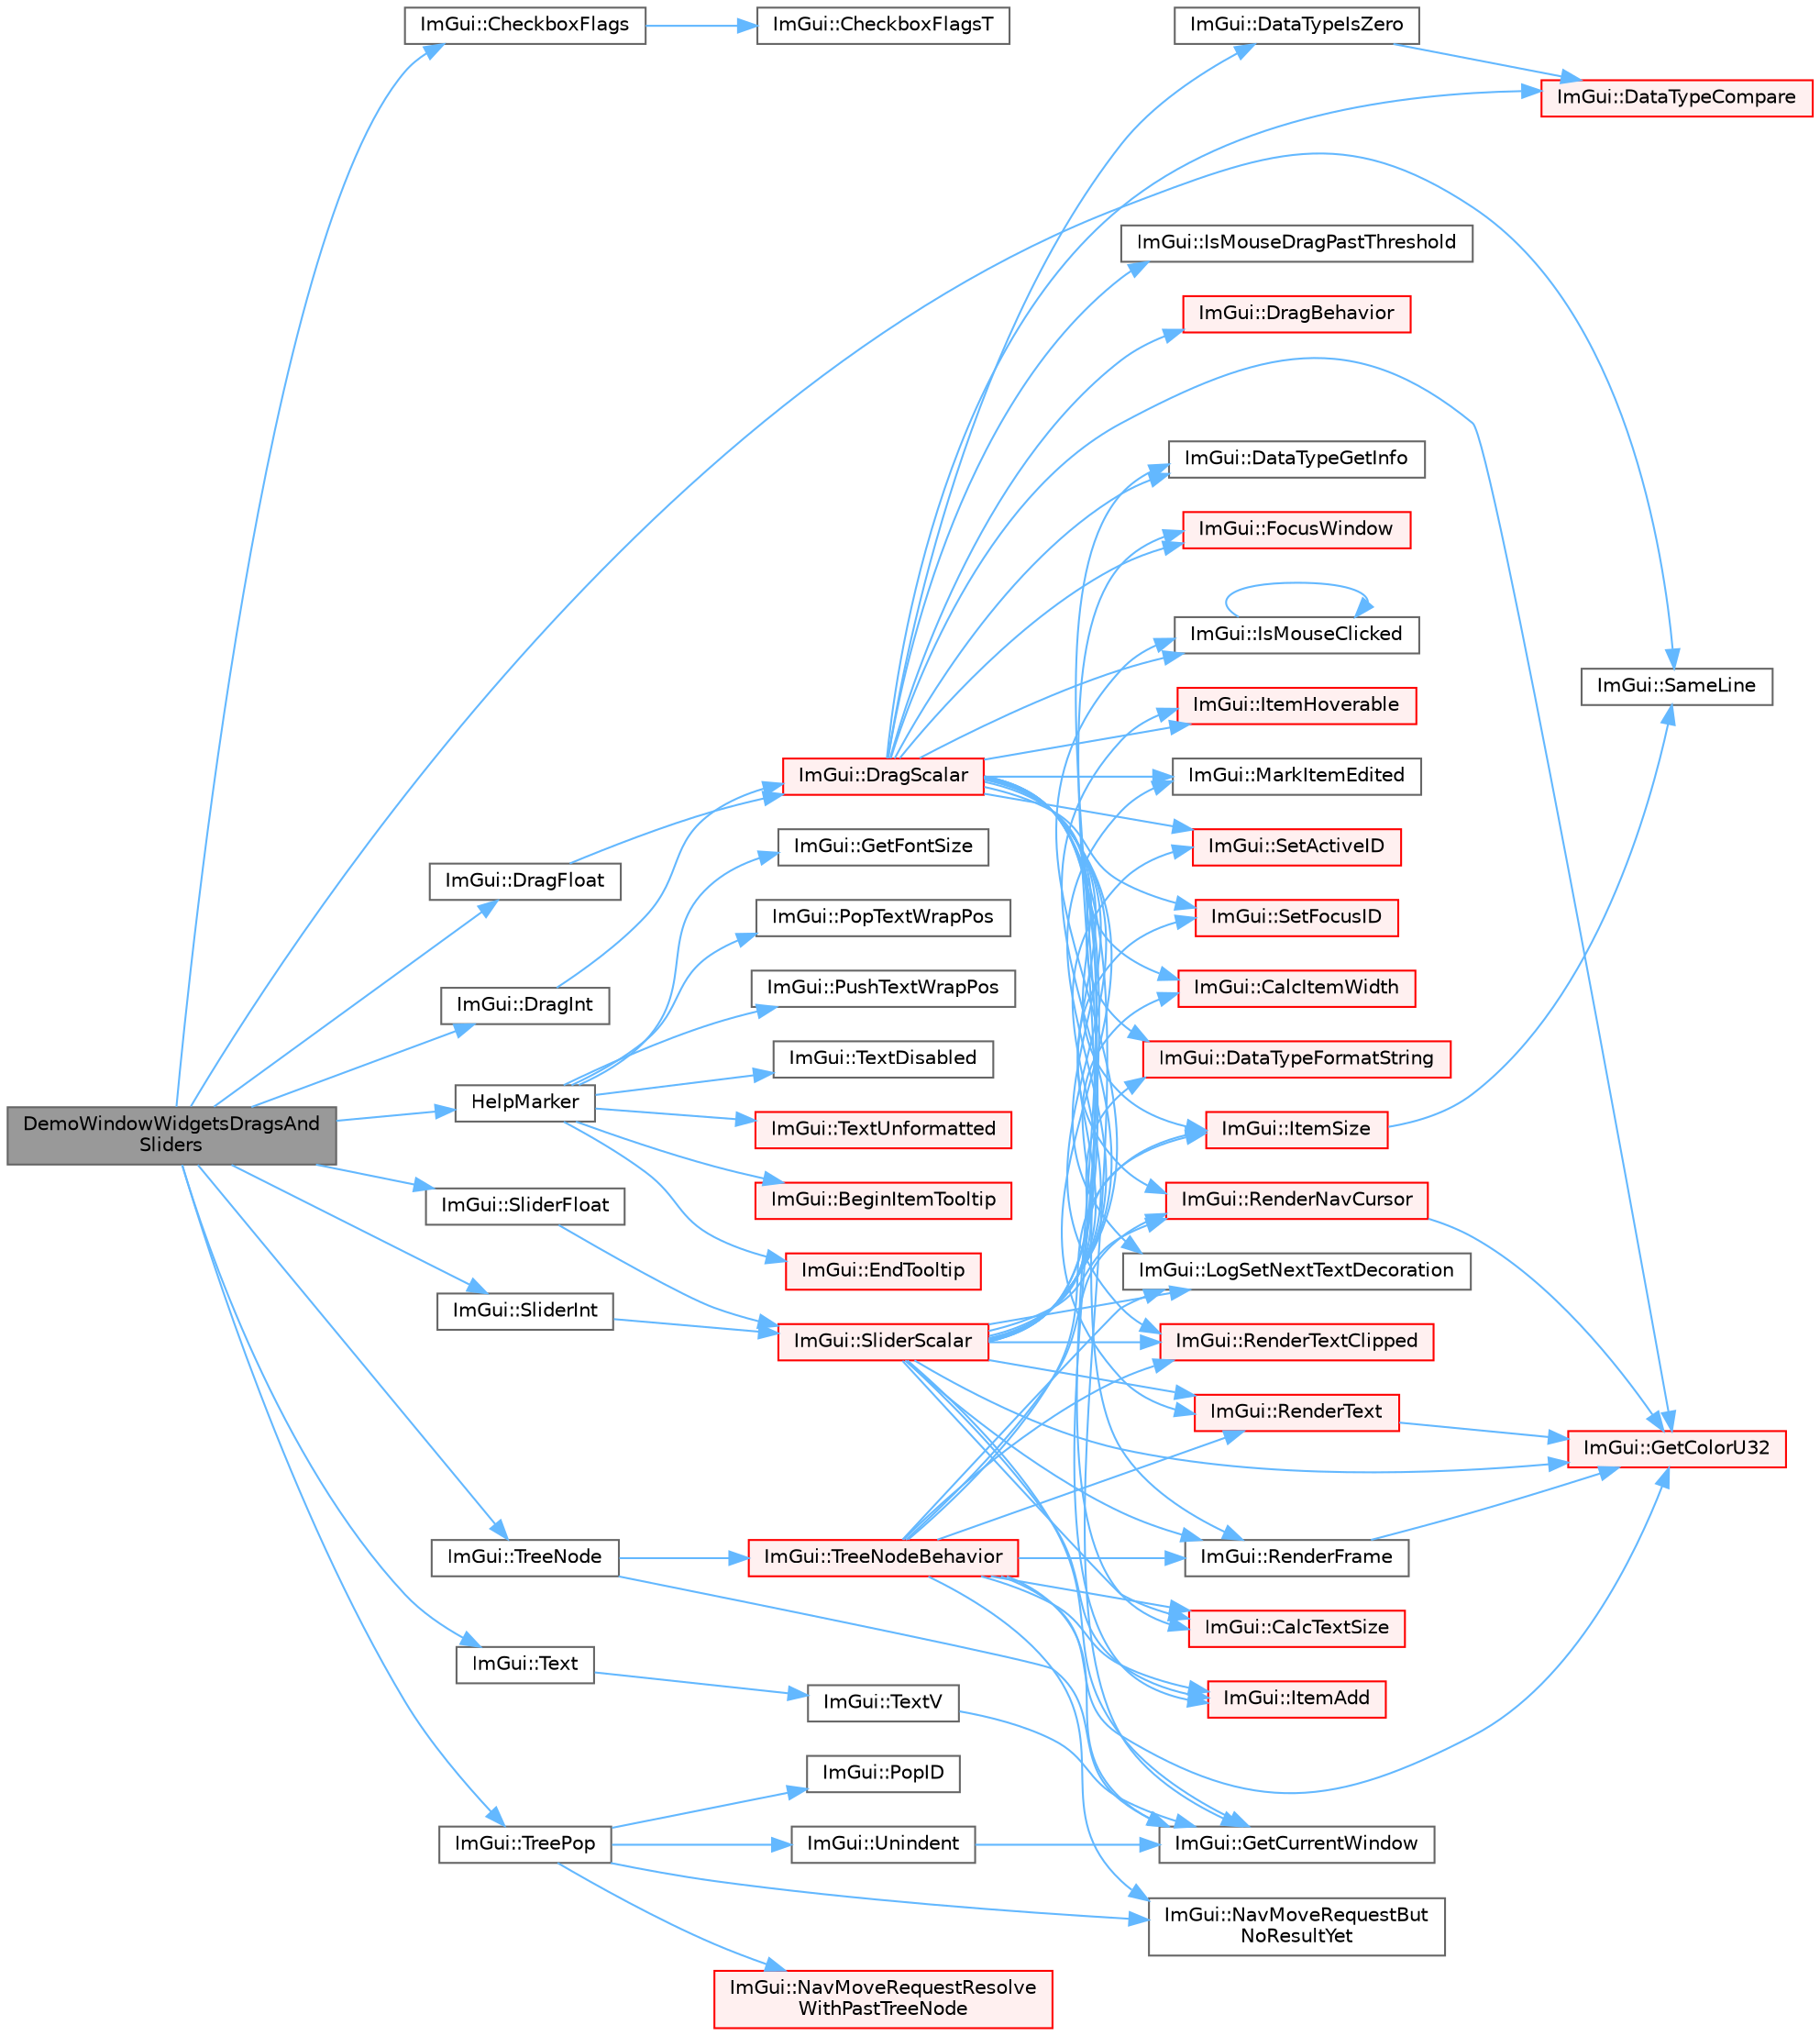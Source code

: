 digraph "DemoWindowWidgetsDragsAndSliders"
{
 // LATEX_PDF_SIZE
  bgcolor="transparent";
  edge [fontname=Helvetica,fontsize=10,labelfontname=Helvetica,labelfontsize=10];
  node [fontname=Helvetica,fontsize=10,shape=box,height=0.2,width=0.4];
  rankdir="LR";
  Node1 [id="Node000001",label="DemoWindowWidgetsDragsAnd\lSliders",height=0.2,width=0.4,color="gray40", fillcolor="grey60", style="filled", fontcolor="black",tooltip=" "];
  Node1 -> Node2 [id="edge1_Node000001_Node000002",color="steelblue1",style="solid",tooltip=" "];
  Node2 [id="Node000002",label="ImGui::CheckboxFlags",height=0.2,width=0.4,color="grey40", fillcolor="white", style="filled",URL="$namespace_im_gui.html#ab40105d09d9fa234721901da6e196a65",tooltip=" "];
  Node2 -> Node3 [id="edge2_Node000002_Node000003",color="steelblue1",style="solid",tooltip=" "];
  Node3 [id="Node000003",label="ImGui::CheckboxFlagsT",height=0.2,width=0.4,color="grey40", fillcolor="white", style="filled",URL="$namespace_im_gui.html#a7d9caed9bd337c54cf2a9dbdf913db26",tooltip=" "];
  Node1 -> Node4 [id="edge3_Node000001_Node000004",color="steelblue1",style="solid",tooltip=" "];
  Node4 [id="Node000004",label="ImGui::DragFloat",height=0.2,width=0.4,color="grey40", fillcolor="white", style="filled",URL="$namespace_im_gui.html#aab1b20e7bf98aa7bbdb26f8cd3ad91e6",tooltip=" "];
  Node4 -> Node5 [id="edge4_Node000004_Node000005",color="steelblue1",style="solid",tooltip=" "];
  Node5 [id="Node000005",label="ImGui::DragScalar",height=0.2,width=0.4,color="red", fillcolor="#FFF0F0", style="filled",URL="$namespace_im_gui.html#a17d8926e8f44a6d00575b12081c51fe0",tooltip=" "];
  Node5 -> Node6 [id="edge5_Node000005_Node000006",color="steelblue1",style="solid",tooltip=" "];
  Node6 [id="Node000006",label="ImGui::CalcItemWidth",height=0.2,width=0.4,color="red", fillcolor="#FFF0F0", style="filled",URL="$namespace_im_gui.html#ab3b3ba92ebd8bca4a552dd93321a1994",tooltip=" "];
  Node5 -> Node9 [id="edge6_Node000005_Node000009",color="steelblue1",style="solid",tooltip=" "];
  Node9 [id="Node000009",label="ImGui::CalcTextSize",height=0.2,width=0.4,color="red", fillcolor="#FFF0F0", style="filled",URL="$namespace_im_gui.html#a848b9db6cc4a186751c0ecebcaadc33b",tooltip=" "];
  Node5 -> Node18 [id="edge7_Node000005_Node000018",color="steelblue1",style="solid",tooltip=" "];
  Node18 [id="Node000018",label="ImGui::DataTypeCompare",height=0.2,width=0.4,color="red", fillcolor="#FFF0F0", style="filled",URL="$namespace_im_gui.html#aa859c7a74393669eb8418a82b5b174e7",tooltip=" "];
  Node5 -> Node20 [id="edge8_Node000005_Node000020",color="steelblue1",style="solid",tooltip=" "];
  Node20 [id="Node000020",label="ImGui::DataTypeFormatString",height=0.2,width=0.4,color="red", fillcolor="#FFF0F0", style="filled",URL="$namespace_im_gui.html#a5fda8e22d0e4721940aefcb7232b1f82",tooltip=" "];
  Node5 -> Node22 [id="edge9_Node000005_Node000022",color="steelblue1",style="solid",tooltip=" "];
  Node22 [id="Node000022",label="ImGui::DataTypeGetInfo",height=0.2,width=0.4,color="grey40", fillcolor="white", style="filled",URL="$namespace_im_gui.html#a5b25ed1443e5a28d5a5725892e896578",tooltip=" "];
  Node5 -> Node23 [id="edge10_Node000005_Node000023",color="steelblue1",style="solid",tooltip=" "];
  Node23 [id="Node000023",label="ImGui::DataTypeIsZero",height=0.2,width=0.4,color="grey40", fillcolor="white", style="filled",URL="$namespace_im_gui.html#a983851235a91d00c4e7431444551c36f",tooltip=" "];
  Node23 -> Node18 [id="edge11_Node000023_Node000018",color="steelblue1",style="solid",tooltip=" "];
  Node5 -> Node24 [id="edge12_Node000005_Node000024",color="steelblue1",style="solid",tooltip=" "];
  Node24 [id="Node000024",label="ImGui::DragBehavior",height=0.2,width=0.4,color="red", fillcolor="#FFF0F0", style="filled",URL="$namespace_im_gui.html#a03fd8ebf820fd67eccfa0ee037df2d0c",tooltip=" "];
  Node5 -> Node29 [id="edge13_Node000005_Node000029",color="steelblue1",style="solid",tooltip=" "];
  Node29 [id="Node000029",label="ImGui::FocusWindow",height=0.2,width=0.4,color="red", fillcolor="#FFF0F0", style="filled",URL="$namespace_im_gui.html#a27aa6f2f3aa11778c6d023b1b223f262",tooltip=" "];
  Node5 -> Node46 [id="edge14_Node000005_Node000046",color="steelblue1",style="solid",tooltip=" "];
  Node46 [id="Node000046",label="ImGui::GetColorU32",height=0.2,width=0.4,color="red", fillcolor="#FFF0F0", style="filled",URL="$namespace_im_gui.html#a0de2d9bd347d9866511eb8d014e62556",tooltip=" "];
  Node5 -> Node48 [id="edge15_Node000005_Node000048",color="steelblue1",style="solid",tooltip=" "];
  Node48 [id="Node000048",label="ImGui::GetCurrentWindow",height=0.2,width=0.4,color="grey40", fillcolor="white", style="filled",URL="$namespace_im_gui.html#ac452417b5004ca16a814a72cff153526",tooltip=" "];
  Node5 -> Node49 [id="edge16_Node000005_Node000049",color="steelblue1",style="solid",tooltip=" "];
  Node49 [id="Node000049",label="ImGui::IsMouseClicked",height=0.2,width=0.4,color="grey40", fillcolor="white", style="filled",URL="$namespace_im_gui.html#a2d430db9485d0b3d86d51d5436225495",tooltip=" "];
  Node49 -> Node49 [id="edge17_Node000049_Node000049",color="steelblue1",style="solid",tooltip=" "];
  Node5 -> Node50 [id="edge18_Node000005_Node000050",color="steelblue1",style="solid",tooltip=" "];
  Node50 [id="Node000050",label="ImGui::IsMouseDragPastThreshold",height=0.2,width=0.4,color="grey40", fillcolor="white", style="filled",URL="$namespace_im_gui.html#ad1b3473eaad344022a022acfd45b0f5c",tooltip=" "];
  Node5 -> Node51 [id="edge19_Node000005_Node000051",color="steelblue1",style="solid",tooltip=" "];
  Node51 [id="Node000051",label="ImGui::ItemAdd",height=0.2,width=0.4,color="red", fillcolor="#FFF0F0", style="filled",URL="$namespace_im_gui.html#a0c2ccafc8d403c02a6590ac21157b9ac",tooltip=" "];
  Node5 -> Node102 [id="edge20_Node000005_Node000102",color="steelblue1",style="solid",tooltip=" "];
  Node102 [id="Node000102",label="ImGui::ItemHoverable",height=0.2,width=0.4,color="red", fillcolor="#FFF0F0", style="filled",URL="$namespace_im_gui.html#a1d7304e335dbe35c4d97b67854111ed2",tooltip=" "];
  Node5 -> Node185 [id="edge21_Node000005_Node000185",color="steelblue1",style="solid",tooltip=" "];
  Node185 [id="Node000185",label="ImGui::ItemSize",height=0.2,width=0.4,color="red", fillcolor="#FFF0F0", style="filled",URL="$namespace_im_gui.html#a4b5818a652d943ea54e0cec9fb3943d7",tooltip=" "];
  Node185 -> Node186 [id="edge22_Node000185_Node000186",color="steelblue1",style="solid",tooltip=" "];
  Node186 [id="Node000186",label="ImGui::SameLine",height=0.2,width=0.4,color="grey40", fillcolor="white", style="filled",URL="$namespace_im_gui.html#addd433eb3aae59119e341e80db474f66",tooltip=" "];
  Node5 -> Node271 [id="edge23_Node000005_Node000271",color="steelblue1",style="solid",tooltip=" "];
  Node271 [id="Node000271",label="ImGui::LogSetNextTextDecoration",height=0.2,width=0.4,color="grey40", fillcolor="white", style="filled",URL="$namespace_im_gui.html#a66bc1e61bff5f2170bcd2d7d071eaa22",tooltip=" "];
  Node5 -> Node293 [id="edge24_Node000005_Node000293",color="steelblue1",style="solid",tooltip=" "];
  Node293 [id="Node000293",label="ImGui::MarkItemEdited",height=0.2,width=0.4,color="grey40", fillcolor="white", style="filled",URL="$namespace_im_gui.html#a83036681a36fbee2d35b5b57a1ef72e6",tooltip=" "];
  Node5 -> Node238 [id="edge25_Node000005_Node000238",color="steelblue1",style="solid",tooltip=" "];
  Node238 [id="Node000238",label="ImGui::RenderFrame",height=0.2,width=0.4,color="grey40", fillcolor="white", style="filled",URL="$namespace_im_gui.html#a6eb97ff501764c37df4ffd99ebadeba7",tooltip=" "];
  Node238 -> Node46 [id="edge26_Node000238_Node000046",color="steelblue1",style="solid",tooltip=" "];
  Node5 -> Node239 [id="edge27_Node000005_Node000239",color="steelblue1",style="solid",tooltip=" "];
  Node239 [id="Node000239",label="ImGui::RenderNavCursor",height=0.2,width=0.4,color="red", fillcolor="#FFF0F0", style="filled",URL="$namespace_im_gui.html#a2722dcfe26c7f6e8cd522102ef5b7df2",tooltip=" "];
  Node239 -> Node46 [id="edge28_Node000239_Node000046",color="steelblue1",style="solid",tooltip=" "];
  Node5 -> Node281 [id="edge29_Node000005_Node000281",color="steelblue1",style="solid",tooltip=" "];
  Node281 [id="Node000281",label="ImGui::RenderText",height=0.2,width=0.4,color="red", fillcolor="#FFF0F0", style="filled",URL="$namespace_im_gui.html#a9971ce57f2a288ac3a12df886c5550d1",tooltip=" "];
  Node281 -> Node46 [id="edge30_Node000281_Node000046",color="steelblue1",style="solid",tooltip=" "];
  Node5 -> Node287 [id="edge31_Node000005_Node000287",color="steelblue1",style="solid",tooltip=" "];
  Node287 [id="Node000287",label="ImGui::RenderTextClipped",height=0.2,width=0.4,color="red", fillcolor="#FFF0F0", style="filled",URL="$namespace_im_gui.html#ab362eafae794c7364a6b96ea06f38eb9",tooltip=" "];
  Node5 -> Node26 [id="edge32_Node000005_Node000026",color="steelblue1",style="solid",tooltip=" "];
  Node26 [id="Node000026",label="ImGui::SetActiveID",height=0.2,width=0.4,color="red", fillcolor="#FFF0F0", style="filled",URL="$namespace_im_gui.html#a27b8ace13a8c421ee8405f0cbebe4ead",tooltip=" "];
  Node5 -> Node296 [id="edge33_Node000005_Node000296",color="steelblue1",style="solid",tooltip=" "];
  Node296 [id="Node000296",label="ImGui::SetFocusID",height=0.2,width=0.4,color="red", fillcolor="#FFF0F0", style="filled",URL="$namespace_im_gui.html#a8ad578d7141486ff12b59b0c251234e6",tooltip=" "];
  Node1 -> Node568 [id="edge34_Node000001_Node000568",color="steelblue1",style="solid",tooltip=" "];
  Node568 [id="Node000568",label="ImGui::DragInt",height=0.2,width=0.4,color="grey40", fillcolor="white", style="filled",URL="$namespace_im_gui.html#a3714db739ae51fc75601d7fad234a58b",tooltip=" "];
  Node568 -> Node5 [id="edge35_Node000568_Node000005",color="steelblue1",style="solid",tooltip=" "];
  Node1 -> Node569 [id="edge36_Node000001_Node000569",color="steelblue1",style="solid",tooltip=" "];
  Node569 [id="Node000569",label="HelpMarker",height=0.2,width=0.4,color="grey40", fillcolor="white", style="filled",URL="$imgui__demo_8cpp.html#ae82388701c37c8cbb88a0304ca0f033b",tooltip=" "];
  Node569 -> Node570 [id="edge37_Node000569_Node000570",color="steelblue1",style="solid",tooltip=" "];
  Node570 [id="Node000570",label="ImGui::BeginItemTooltip",height=0.2,width=0.4,color="red", fillcolor="#FFF0F0", style="filled",URL="$namespace_im_gui.html#a0557ed1d3f89dcb5d25311bf3099ddf5",tooltip=" "];
  Node569 -> Node143 [id="edge38_Node000569_Node000143",color="steelblue1",style="solid",tooltip=" "];
  Node143 [id="Node000143",label="ImGui::EndTooltip",height=0.2,width=0.4,color="red", fillcolor="#FFF0F0", style="filled",URL="$namespace_im_gui.html#ac8d75c160cfdf43d512f773ca133a1c6",tooltip=" "];
  Node569 -> Node571 [id="edge39_Node000569_Node000571",color="steelblue1",style="solid",tooltip=" "];
  Node571 [id="Node000571",label="ImGui::GetFontSize",height=0.2,width=0.4,color="grey40", fillcolor="white", style="filled",URL="$namespace_im_gui.html#ac592ae8e0aa4a1a06502ec7872bc8da8",tooltip=" "];
  Node569 -> Node572 [id="edge40_Node000569_Node000572",color="steelblue1",style="solid",tooltip=" "];
  Node572 [id="Node000572",label="ImGui::PopTextWrapPos",height=0.2,width=0.4,color="grey40", fillcolor="white", style="filled",URL="$namespace_im_gui.html#a08000421b9cc13757430efe54178ae0f",tooltip=" "];
  Node569 -> Node573 [id="edge41_Node000569_Node000573",color="steelblue1",style="solid",tooltip=" "];
  Node573 [id="Node000573",label="ImGui::PushTextWrapPos",height=0.2,width=0.4,color="grey40", fillcolor="white", style="filled",URL="$namespace_im_gui.html#a72ba065ae9819aaed3af68c113d2758b",tooltip=" "];
  Node569 -> Node574 [id="edge42_Node000569_Node000574",color="steelblue1",style="solid",tooltip=" "];
  Node574 [id="Node000574",label="ImGui::TextDisabled",height=0.2,width=0.4,color="grey40", fillcolor="white", style="filled",URL="$namespace_im_gui.html#aa96bf14c5fa288e106820aeb4ba7fcb6",tooltip=" "];
  Node569 -> Node575 [id="edge43_Node000569_Node000575",color="steelblue1",style="solid",tooltip=" "];
  Node575 [id="Node000575",label="ImGui::TextUnformatted",height=0.2,width=0.4,color="red", fillcolor="#FFF0F0", style="filled",URL="$namespace_im_gui.html#a96a5f42789ecc419b2ae8af7b2acc28e",tooltip=" "];
  Node1 -> Node186 [id="edge44_Node000001_Node000186",color="steelblue1",style="solid",tooltip=" "];
  Node1 -> Node581 [id="edge45_Node000001_Node000581",color="steelblue1",style="solid",tooltip=" "];
  Node581 [id="Node000581",label="ImGui::SliderFloat",height=0.2,width=0.4,color="grey40", fillcolor="white", style="filled",URL="$namespace_im_gui.html#a864f761801792a0cc5ce3408f3392cfc",tooltip=" "];
  Node581 -> Node582 [id="edge46_Node000581_Node000582",color="steelblue1",style="solid",tooltip=" "];
  Node582 [id="Node000582",label="ImGui::SliderScalar",height=0.2,width=0.4,color="red", fillcolor="#FFF0F0", style="filled",URL="$namespace_im_gui.html#afdd7faa9a69f75b8d674cdc207441bea",tooltip=" "];
  Node582 -> Node6 [id="edge47_Node000582_Node000006",color="steelblue1",style="solid",tooltip=" "];
  Node582 -> Node9 [id="edge48_Node000582_Node000009",color="steelblue1",style="solid",tooltip=" "];
  Node582 -> Node20 [id="edge49_Node000582_Node000020",color="steelblue1",style="solid",tooltip=" "];
  Node582 -> Node22 [id="edge50_Node000582_Node000022",color="steelblue1",style="solid",tooltip=" "];
  Node582 -> Node29 [id="edge51_Node000582_Node000029",color="steelblue1",style="solid",tooltip=" "];
  Node582 -> Node46 [id="edge52_Node000582_Node000046",color="steelblue1",style="solid",tooltip=" "];
  Node582 -> Node48 [id="edge53_Node000582_Node000048",color="steelblue1",style="solid",tooltip=" "];
  Node582 -> Node49 [id="edge54_Node000582_Node000049",color="steelblue1",style="solid",tooltip=" "];
  Node582 -> Node51 [id="edge55_Node000582_Node000051",color="steelblue1",style="solid",tooltip=" "];
  Node582 -> Node102 [id="edge56_Node000582_Node000102",color="steelblue1",style="solid",tooltip=" "];
  Node582 -> Node185 [id="edge57_Node000582_Node000185",color="steelblue1",style="solid",tooltip=" "];
  Node582 -> Node271 [id="edge58_Node000582_Node000271",color="steelblue1",style="solid",tooltip=" "];
  Node582 -> Node293 [id="edge59_Node000582_Node000293",color="steelblue1",style="solid",tooltip=" "];
  Node582 -> Node238 [id="edge60_Node000582_Node000238",color="steelblue1",style="solid",tooltip=" "];
  Node582 -> Node239 [id="edge61_Node000582_Node000239",color="steelblue1",style="solid",tooltip=" "];
  Node582 -> Node281 [id="edge62_Node000582_Node000281",color="steelblue1",style="solid",tooltip=" "];
  Node582 -> Node287 [id="edge63_Node000582_Node000287",color="steelblue1",style="solid",tooltip=" "];
  Node582 -> Node26 [id="edge64_Node000582_Node000026",color="steelblue1",style="solid",tooltip=" "];
  Node582 -> Node296 [id="edge65_Node000582_Node000296",color="steelblue1",style="solid",tooltip=" "];
  Node1 -> Node585 [id="edge66_Node000001_Node000585",color="steelblue1",style="solid",tooltip=" "];
  Node585 [id="Node000585",label="ImGui::SliderInt",height=0.2,width=0.4,color="grey40", fillcolor="white", style="filled",URL="$namespace_im_gui.html#a580128c9b35d1a9fc5b7a057f6f5464a",tooltip=" "];
  Node585 -> Node582 [id="edge67_Node000585_Node000582",color="steelblue1",style="solid",tooltip=" "];
  Node1 -> Node586 [id="edge68_Node000001_Node000586",color="steelblue1",style="solid",tooltip=" "];
  Node586 [id="Node000586",label="ImGui::Text",height=0.2,width=0.4,color="grey40", fillcolor="white", style="filled",URL="$namespace_im_gui.html#a9e7b83611fe441d54fad2effb4bf4965",tooltip=" "];
  Node586 -> Node525 [id="edge69_Node000586_Node000525",color="steelblue1",style="solid",tooltip=" "];
  Node525 [id="Node000525",label="ImGui::TextV",height=0.2,width=0.4,color="grey40", fillcolor="white", style="filled",URL="$namespace_im_gui.html#a10a0d6362178c2f743092f21e1b6cd20",tooltip=" "];
  Node525 -> Node48 [id="edge70_Node000525_Node000048",color="steelblue1",style="solid",tooltip=" "];
  Node1 -> Node587 [id="edge71_Node000001_Node000587",color="steelblue1",style="solid",tooltip=" "];
  Node587 [id="Node000587",label="ImGui::TreeNode",height=0.2,width=0.4,color="grey40", fillcolor="white", style="filled",URL="$namespace_im_gui.html#a4dff507ce8bbe0da9556bb50b1e60d7f",tooltip=" "];
  Node587 -> Node48 [id="edge72_Node000587_Node000048",color="steelblue1",style="solid",tooltip=" "];
  Node587 -> Node588 [id="edge73_Node000587_Node000588",color="steelblue1",style="solid",tooltip=" "];
  Node588 [id="Node000588",label="ImGui::TreeNodeBehavior",height=0.2,width=0.4,color="red", fillcolor="#FFF0F0", style="filled",URL="$namespace_im_gui.html#a918eabf70d288e93b2519ee1eac2c0b4",tooltip=" "];
  Node588 -> Node9 [id="edge74_Node000588_Node000009",color="steelblue1",style="solid",tooltip=" "];
  Node588 -> Node46 [id="edge75_Node000588_Node000046",color="steelblue1",style="solid",tooltip=" "];
  Node588 -> Node48 [id="edge76_Node000588_Node000048",color="steelblue1",style="solid",tooltip=" "];
  Node588 -> Node51 [id="edge77_Node000588_Node000051",color="steelblue1",style="solid",tooltip=" "];
  Node588 -> Node185 [id="edge78_Node000588_Node000185",color="steelblue1",style="solid",tooltip=" "];
  Node588 -> Node271 [id="edge79_Node000588_Node000271",color="steelblue1",style="solid",tooltip=" "];
  Node588 -> Node188 [id="edge80_Node000588_Node000188",color="steelblue1",style="solid",tooltip=" "];
  Node188 [id="Node000188",label="ImGui::NavMoveRequestBut\lNoResultYet",height=0.2,width=0.4,color="grey40", fillcolor="white", style="filled",URL="$namespace_im_gui.html#a3fab98556d11690efd4f7f2fde94968e",tooltip=" "];
  Node588 -> Node238 [id="edge81_Node000588_Node000238",color="steelblue1",style="solid",tooltip=" "];
  Node588 -> Node239 [id="edge82_Node000588_Node000239",color="steelblue1",style="solid",tooltip=" "];
  Node588 -> Node281 [id="edge83_Node000588_Node000281",color="steelblue1",style="solid",tooltip=" "];
  Node588 -> Node287 [id="edge84_Node000588_Node000287",color="steelblue1",style="solid",tooltip=" "];
  Node1 -> Node367 [id="edge85_Node000001_Node000367",color="steelblue1",style="solid",tooltip=" "];
  Node367 [id="Node000367",label="ImGui::TreePop",height=0.2,width=0.4,color="grey40", fillcolor="white", style="filled",URL="$namespace_im_gui.html#a41ecf265e5f678c78fc9c30b3cf2077f",tooltip=" "];
  Node367 -> Node188 [id="edge86_Node000367_Node000188",color="steelblue1",style="solid",tooltip=" "];
  Node367 -> Node368 [id="edge87_Node000367_Node000368",color="steelblue1",style="solid",tooltip=" "];
  Node368 [id="Node000368",label="ImGui::NavMoveRequestResolve\lWithPastTreeNode",height=0.2,width=0.4,color="red", fillcolor="#FFF0F0", style="filled",URL="$namespace_im_gui.html#a626a63937b3f661fc089c4989176cb90",tooltip=" "];
  Node367 -> Node152 [id="edge88_Node000367_Node000152",color="steelblue1",style="solid",tooltip=" "];
  Node152 [id="Node000152",label="ImGui::PopID",height=0.2,width=0.4,color="grey40", fillcolor="white", style="filled",URL="$namespace_im_gui.html#aba0b2d8f890a5d435ae43d0c4a2d4dd1",tooltip=" "];
  Node367 -> Node369 [id="edge89_Node000367_Node000369",color="steelblue1",style="solid",tooltip=" "];
  Node369 [id="Node000369",label="ImGui::Unindent",height=0.2,width=0.4,color="grey40", fillcolor="white", style="filled",URL="$namespace_im_gui.html#ad577d36753634c9bbdc3750b0e5217f5",tooltip=" "];
  Node369 -> Node48 [id="edge90_Node000369_Node000048",color="steelblue1",style="solid",tooltip=" "];
}
